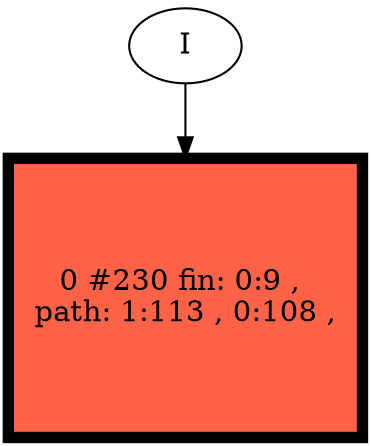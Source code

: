 // produced with flexfringe // 
digraph DFA {
	0 [label="root" shape=box];
		I -> 0;
	0 [ label="0 #230 fin: 0:9 , 
 path: 1:113 , 0:108 , " , style=filled, fillcolor="tomato", width=1.8629, height=1.8629, penwidth=5.44242];
}
